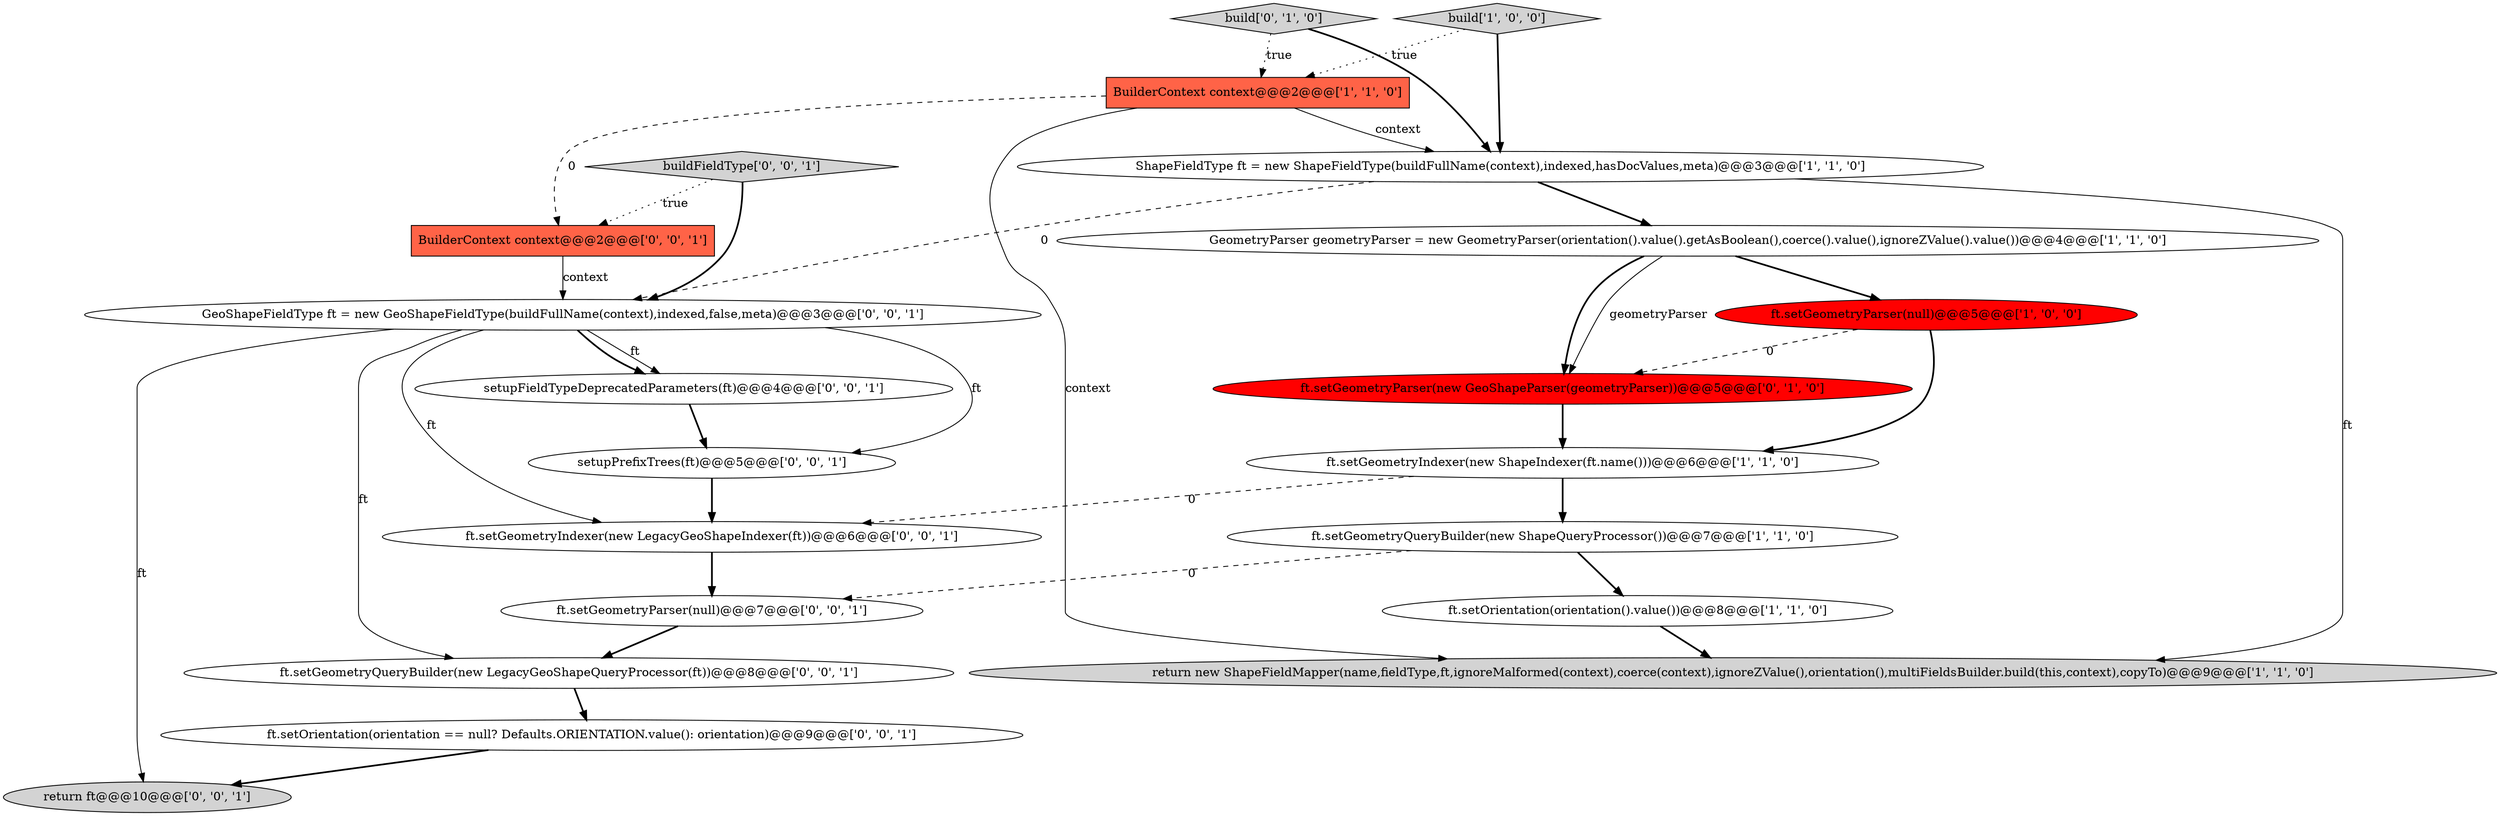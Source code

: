 digraph {
8 [style = filled, label = "return new ShapeFieldMapper(name,fieldType,ft,ignoreMalformed(context),coerce(context),ignoreZValue(),orientation(),multiFieldsBuilder.build(this,context),copyTo)@@@9@@@['1', '1', '0']", fillcolor = lightgray, shape = ellipse image = "AAA0AAABBB1BBB"];
9 [style = filled, label = "build['0', '1', '0']", fillcolor = lightgray, shape = diamond image = "AAA0AAABBB2BBB"];
15 [style = filled, label = "buildFieldType['0', '0', '1']", fillcolor = lightgray, shape = diamond image = "AAA0AAABBB3BBB"];
16 [style = filled, label = "setupPrefixTrees(ft)@@@5@@@['0', '0', '1']", fillcolor = white, shape = ellipse image = "AAA0AAABBB3BBB"];
2 [style = filled, label = "ft.setGeometryIndexer(new ShapeIndexer(ft.name()))@@@6@@@['1', '1', '0']", fillcolor = white, shape = ellipse image = "AAA0AAABBB1BBB"];
6 [style = filled, label = "GeometryParser geometryParser = new GeometryParser(orientation().value().getAsBoolean(),coerce().value(),ignoreZValue().value())@@@4@@@['1', '1', '0']", fillcolor = white, shape = ellipse image = "AAA0AAABBB1BBB"];
11 [style = filled, label = "ft.setGeometryParser(null)@@@7@@@['0', '0', '1']", fillcolor = white, shape = ellipse image = "AAA0AAABBB3BBB"];
20 [style = filled, label = "setupFieldTypeDeprecatedParameters(ft)@@@4@@@['0', '0', '1']", fillcolor = white, shape = ellipse image = "AAA0AAABBB3BBB"];
14 [style = filled, label = "BuilderContext context@@@2@@@['0', '0', '1']", fillcolor = tomato, shape = box image = "AAA0AAABBB3BBB"];
12 [style = filled, label = "ft.setGeometryQueryBuilder(new LegacyGeoShapeQueryProcessor(ft))@@@8@@@['0', '0', '1']", fillcolor = white, shape = ellipse image = "AAA0AAABBB3BBB"];
19 [style = filled, label = "ft.setGeometryIndexer(new LegacyGeoShapeIndexer(ft))@@@6@@@['0', '0', '1']", fillcolor = white, shape = ellipse image = "AAA0AAABBB3BBB"];
13 [style = filled, label = "return ft@@@10@@@['0', '0', '1']", fillcolor = lightgray, shape = ellipse image = "AAA0AAABBB3BBB"];
0 [style = filled, label = "build['1', '0', '0']", fillcolor = lightgray, shape = diamond image = "AAA0AAABBB1BBB"];
17 [style = filled, label = "ft.setOrientation(orientation == null? Defaults.ORIENTATION.value(): orientation)@@@9@@@['0', '0', '1']", fillcolor = white, shape = ellipse image = "AAA0AAABBB3BBB"];
3 [style = filled, label = "BuilderContext context@@@2@@@['1', '1', '0']", fillcolor = tomato, shape = box image = "AAA0AAABBB1BBB"];
1 [style = filled, label = "ShapeFieldType ft = new ShapeFieldType(buildFullName(context),indexed,hasDocValues,meta)@@@3@@@['1', '1', '0']", fillcolor = white, shape = ellipse image = "AAA0AAABBB1BBB"];
5 [style = filled, label = "ft.setGeometryQueryBuilder(new ShapeQueryProcessor())@@@7@@@['1', '1', '0']", fillcolor = white, shape = ellipse image = "AAA0AAABBB1BBB"];
7 [style = filled, label = "ft.setOrientation(orientation().value())@@@8@@@['1', '1', '0']", fillcolor = white, shape = ellipse image = "AAA0AAABBB1BBB"];
4 [style = filled, label = "ft.setGeometryParser(null)@@@5@@@['1', '0', '0']", fillcolor = red, shape = ellipse image = "AAA1AAABBB1BBB"];
10 [style = filled, label = "ft.setGeometryParser(new GeoShapeParser(geometryParser))@@@5@@@['0', '1', '0']", fillcolor = red, shape = ellipse image = "AAA1AAABBB2BBB"];
18 [style = filled, label = "GeoShapeFieldType ft = new GeoShapeFieldType(buildFullName(context),indexed,false,meta)@@@3@@@['0', '0', '1']", fillcolor = white, shape = ellipse image = "AAA0AAABBB3BBB"];
1->8 [style = solid, label="ft"];
18->20 [style = solid, label="ft"];
18->13 [style = solid, label="ft"];
18->12 [style = solid, label="ft"];
2->19 [style = dashed, label="0"];
3->1 [style = solid, label="context"];
12->17 [style = bold, label=""];
18->19 [style = solid, label="ft"];
19->11 [style = bold, label=""];
11->12 [style = bold, label=""];
1->18 [style = dashed, label="0"];
4->2 [style = bold, label=""];
15->14 [style = dotted, label="true"];
16->19 [style = bold, label=""];
7->8 [style = bold, label=""];
15->18 [style = bold, label=""];
18->16 [style = solid, label="ft"];
6->10 [style = solid, label="geometryParser"];
6->4 [style = bold, label=""];
18->20 [style = bold, label=""];
1->6 [style = bold, label=""];
20->16 [style = bold, label=""];
3->8 [style = solid, label="context"];
5->11 [style = dashed, label="0"];
0->1 [style = bold, label=""];
6->10 [style = bold, label=""];
5->7 [style = bold, label=""];
10->2 [style = bold, label=""];
17->13 [style = bold, label=""];
14->18 [style = solid, label="context"];
0->3 [style = dotted, label="true"];
3->14 [style = dashed, label="0"];
9->1 [style = bold, label=""];
4->10 [style = dashed, label="0"];
9->3 [style = dotted, label="true"];
2->5 [style = bold, label=""];
}
